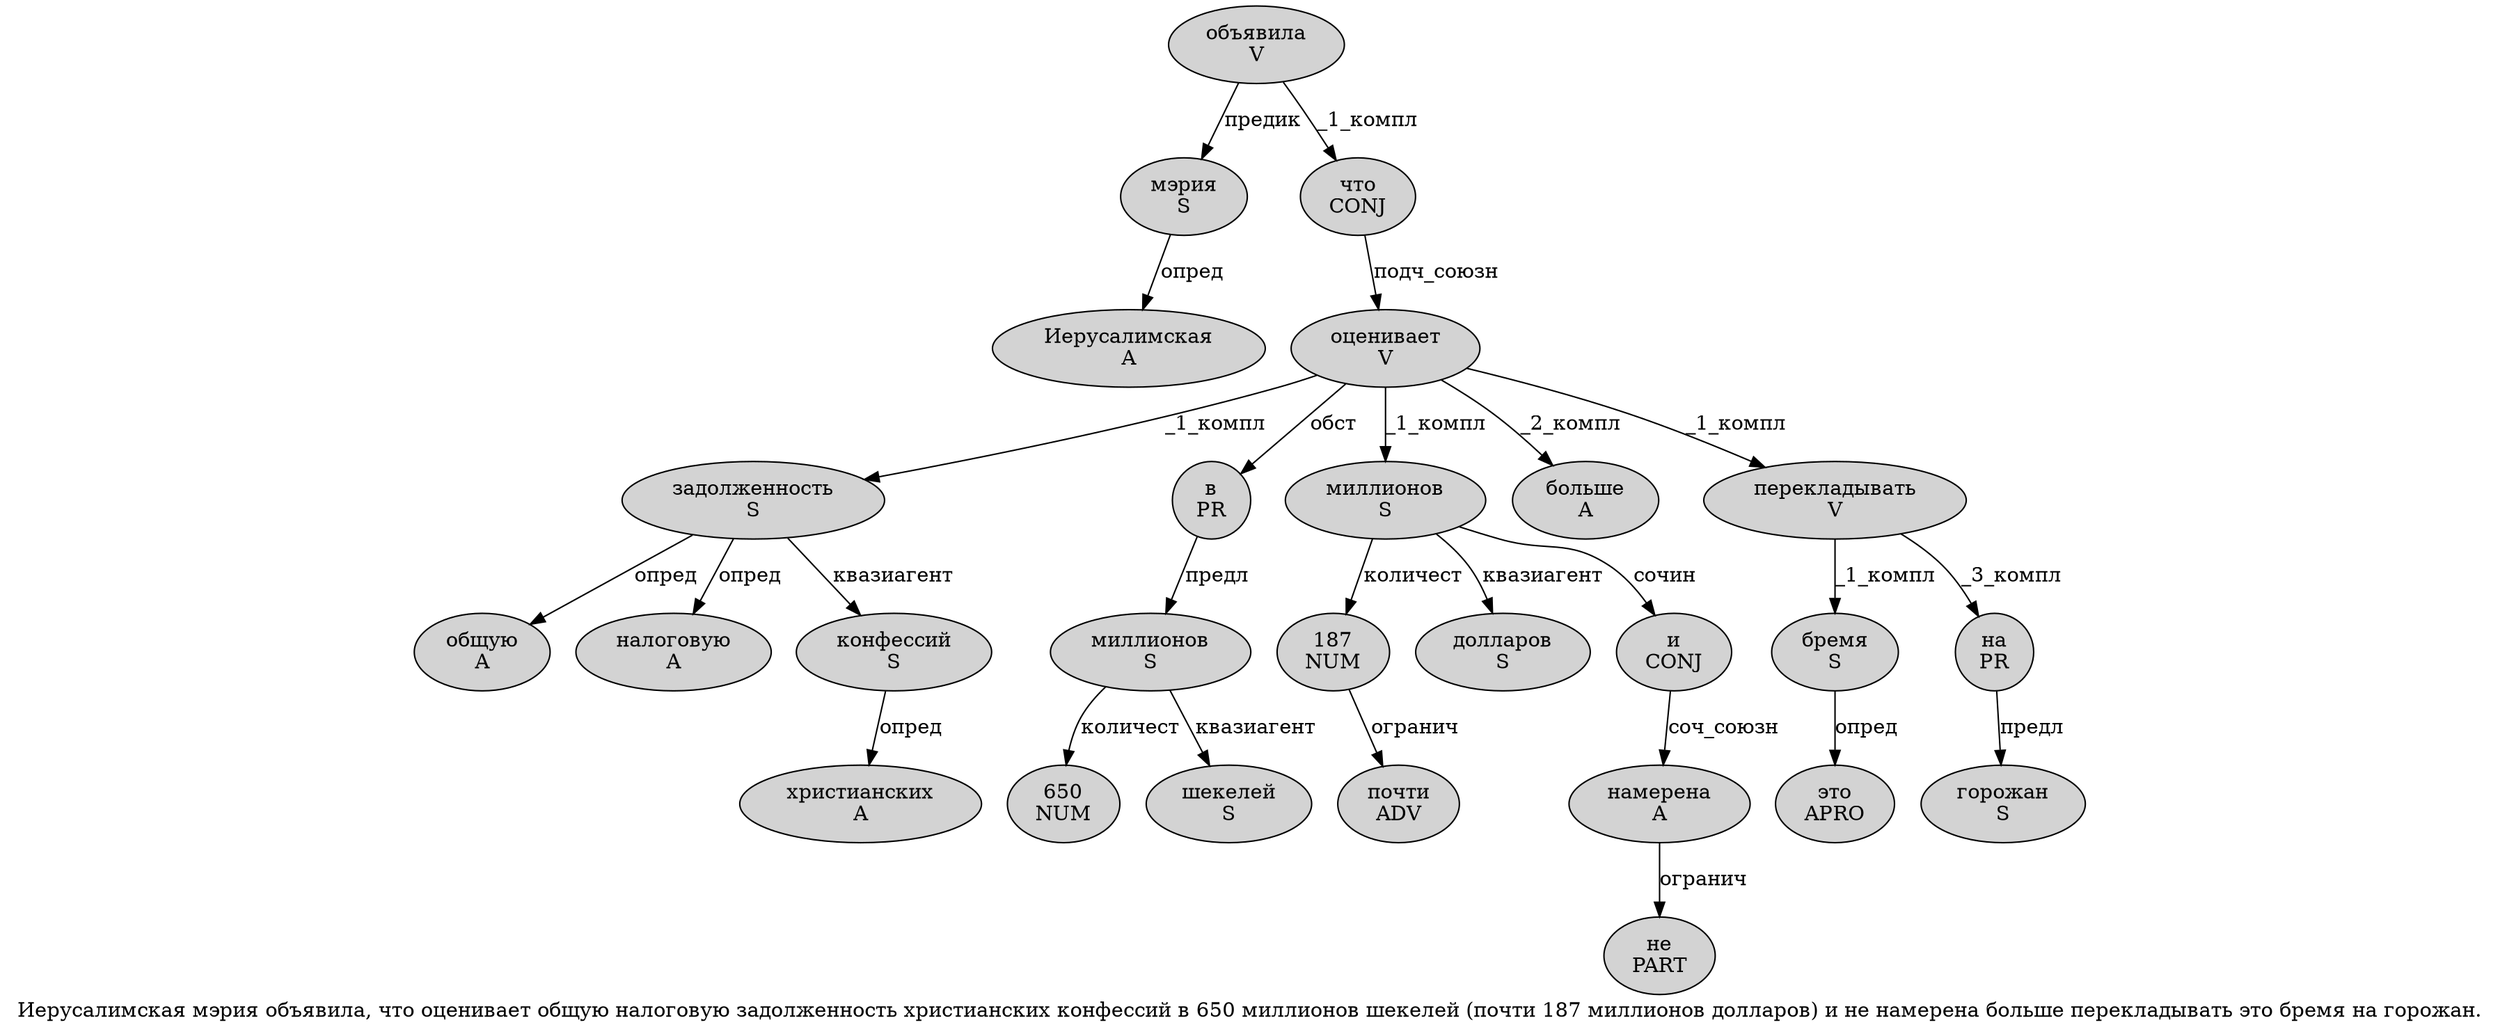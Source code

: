digraph SENTENCE_29 {
	graph [label="Иерусалимская мэрия объявила, что оценивает общую налоговую задолженность христианских конфессий в 650 миллионов шекелей (почти 187 миллионов долларов) и не намерена больше перекладывать это бремя на горожан."]
	node [style=filled]
		0 [label="Иерусалимская
A" color="" fillcolor=lightgray penwidth=1 shape=ellipse]
		1 [label="мэрия
S" color="" fillcolor=lightgray penwidth=1 shape=ellipse]
		2 [label="объявила
V" color="" fillcolor=lightgray penwidth=1 shape=ellipse]
		4 [label="что
CONJ" color="" fillcolor=lightgray penwidth=1 shape=ellipse]
		5 [label="оценивает
V" color="" fillcolor=lightgray penwidth=1 shape=ellipse]
		6 [label="общую
A" color="" fillcolor=lightgray penwidth=1 shape=ellipse]
		7 [label="налоговую
A" color="" fillcolor=lightgray penwidth=1 shape=ellipse]
		8 [label="задолженность
S" color="" fillcolor=lightgray penwidth=1 shape=ellipse]
		9 [label="христианских
A" color="" fillcolor=lightgray penwidth=1 shape=ellipse]
		10 [label="конфессий
S" color="" fillcolor=lightgray penwidth=1 shape=ellipse]
		11 [label="в
PR" color="" fillcolor=lightgray penwidth=1 shape=ellipse]
		12 [label="650
NUM" color="" fillcolor=lightgray penwidth=1 shape=ellipse]
		13 [label="миллионов
S" color="" fillcolor=lightgray penwidth=1 shape=ellipse]
		14 [label="шекелей
S" color="" fillcolor=lightgray penwidth=1 shape=ellipse]
		16 [label="почти
ADV" color="" fillcolor=lightgray penwidth=1 shape=ellipse]
		17 [label="187
NUM" color="" fillcolor=lightgray penwidth=1 shape=ellipse]
		18 [label="миллионов
S" color="" fillcolor=lightgray penwidth=1 shape=ellipse]
		19 [label="долларов
S" color="" fillcolor=lightgray penwidth=1 shape=ellipse]
		21 [label="и
CONJ" color="" fillcolor=lightgray penwidth=1 shape=ellipse]
		22 [label="не
PART" color="" fillcolor=lightgray penwidth=1 shape=ellipse]
		23 [label="намерена
A" color="" fillcolor=lightgray penwidth=1 shape=ellipse]
		24 [label="больше
A" color="" fillcolor=lightgray penwidth=1 shape=ellipse]
		25 [label="перекладывать
V" color="" fillcolor=lightgray penwidth=1 shape=ellipse]
		26 [label="это
APRO" color="" fillcolor=lightgray penwidth=1 shape=ellipse]
		27 [label="бремя
S" color="" fillcolor=lightgray penwidth=1 shape=ellipse]
		28 [label="на
PR" color="" fillcolor=lightgray penwidth=1 shape=ellipse]
		29 [label="горожан
S" color="" fillcolor=lightgray penwidth=1 shape=ellipse]
			8 -> 6 [label="опред"]
			8 -> 7 [label="опред"]
			8 -> 10 [label="квазиагент"]
			1 -> 0 [label="опред"]
			2 -> 1 [label="предик"]
			2 -> 4 [label="_1_компл"]
			25 -> 27 [label="_1_компл"]
			25 -> 28 [label="_3_компл"]
			27 -> 26 [label="опред"]
			17 -> 16 [label="огранич"]
			18 -> 17 [label="количест"]
			18 -> 19 [label="квазиагент"]
			18 -> 21 [label="сочин"]
			11 -> 13 [label="предл"]
			5 -> 8 [label="_1_компл"]
			5 -> 11 [label="обст"]
			5 -> 18 [label="_1_компл"]
			5 -> 24 [label="_2_компл"]
			5 -> 25 [label="_1_компл"]
			4 -> 5 [label="подч_союзн"]
			10 -> 9 [label="опред"]
			21 -> 23 [label="соч_союзн"]
			13 -> 12 [label="количест"]
			13 -> 14 [label="квазиагент"]
			28 -> 29 [label="предл"]
			23 -> 22 [label="огранич"]
}